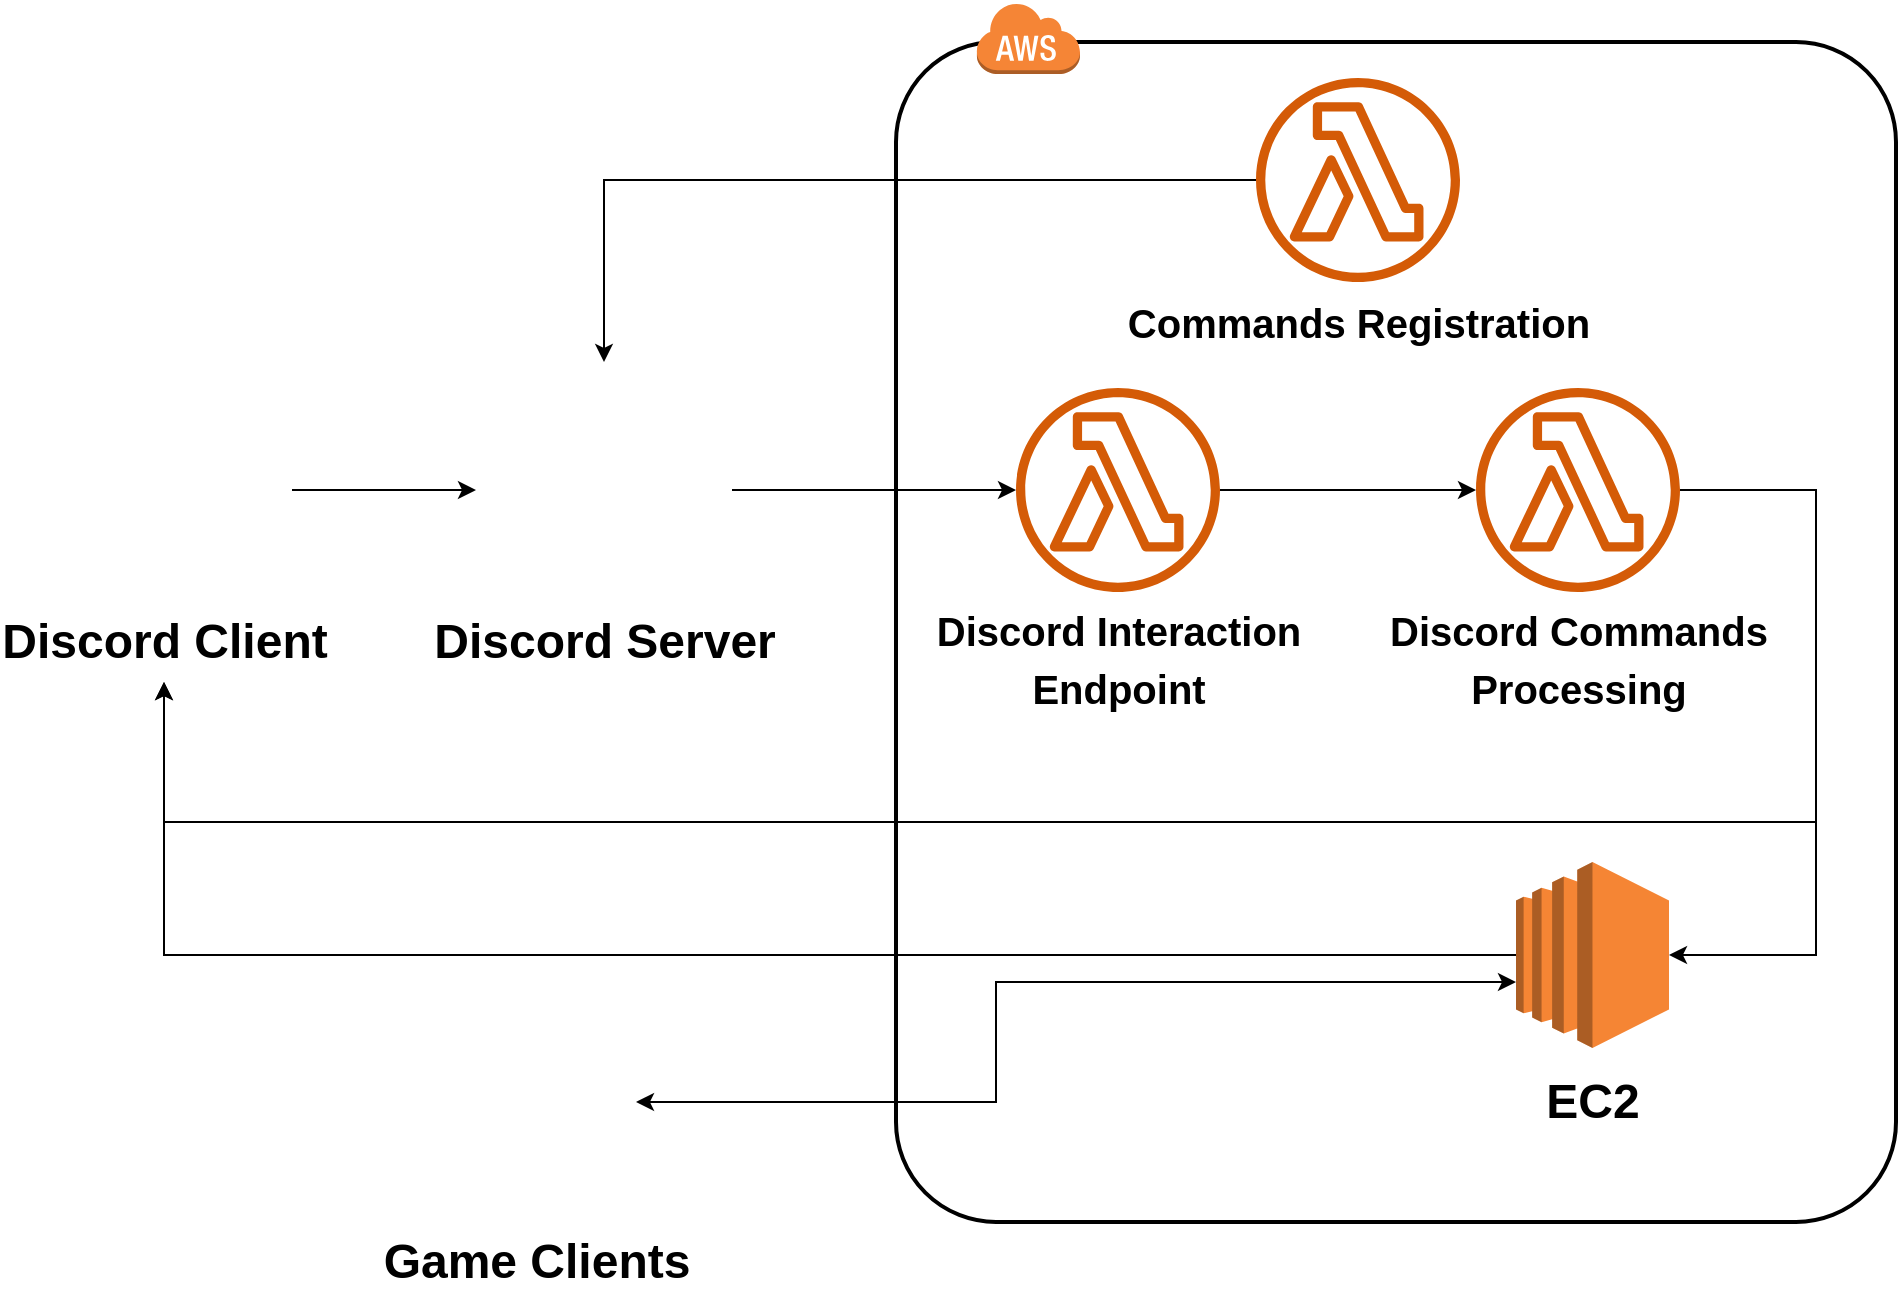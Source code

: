<mxfile version="21.2.3" type="device">
  <diagram name="Page-1" id="YsmSb8oXp7-BeTTOK-Az">
    <mxGraphModel dx="1500" dy="1836" grid="1" gridSize="10" guides="1" tooltips="1" connect="1" arrows="1" fold="1" page="1" pageScale="1" pageWidth="850" pageHeight="1100" math="0" shadow="0">
      <root>
        <mxCell id="0" />
        <mxCell id="1" parent="0" />
        <mxCell id="ZF2VMzGwXf76nn_oSSuA-7" value="" style="rounded=1;arcSize=10;dashed=0;fillColor=none;gradientColor=none;strokeWidth=2;" parent="1" vertex="1">
          <mxGeometry x="540" y="10" width="500" height="590" as="geometry" />
        </mxCell>
        <mxCell id="ZF2VMzGwXf76nn_oSSuA-15" style="edgeStyle=orthogonalEdgeStyle;rounded=0;orthogonalLoop=1;jettySize=auto;html=1;" parent="1" source="65XbqvCXqf-j7OpNXFGQ-1" target="ZF2VMzGwXf76nn_oSSuA-3" edge="1">
          <mxGeometry relative="1" as="geometry" />
        </mxCell>
        <mxCell id="65XbqvCXqf-j7OpNXFGQ-1" value="" style="shape=image;html=1;verticalAlign=top;verticalLabelPosition=bottom;labelBackgroundColor=#ffffff;imageAspect=0;aspect=fixed;image=https://cdn1.iconfinder.com/data/icons/unicons-line-vol-3/24/discord-128.png" parent="1" vertex="1">
          <mxGeometry x="110" y="170" width="128" height="128" as="geometry" />
        </mxCell>
        <mxCell id="ZF2VMzGwXf76nn_oSSuA-2" value="Discord Client" style="text;strokeColor=none;fillColor=none;html=1;fontSize=24;fontStyle=1;verticalAlign=middle;align=center;" parent="1" vertex="1">
          <mxGeometry x="124" y="290" width="100" height="40" as="geometry" />
        </mxCell>
        <mxCell id="ZF2VMzGwXf76nn_oSSuA-16" style="edgeStyle=orthogonalEdgeStyle;rounded=0;orthogonalLoop=1;jettySize=auto;html=1;" parent="1" source="ZF2VMzGwXf76nn_oSSuA-3" target="ZF2VMzGwXf76nn_oSSuA-6" edge="1">
          <mxGeometry relative="1" as="geometry" />
        </mxCell>
        <mxCell id="ZF2VMzGwXf76nn_oSSuA-3" value="" style="shape=image;html=1;verticalAlign=top;verticalLabelPosition=bottom;labelBackgroundColor=#ffffff;imageAspect=0;aspect=fixed;image=https://cdn0.iconfinder.com/data/icons/social-media-2346/512/Discord-01-128.png" parent="1" vertex="1">
          <mxGeometry x="330" y="170" width="128" height="128" as="geometry" />
        </mxCell>
        <mxCell id="ZF2VMzGwXf76nn_oSSuA-4" value="Discord Server" style="text;strokeColor=none;fillColor=none;html=1;fontSize=24;fontStyle=1;verticalAlign=middle;align=center;" parent="1" vertex="1">
          <mxGeometry x="344" y="290" width="100" height="40" as="geometry" />
        </mxCell>
        <mxCell id="ZF2VMzGwXf76nn_oSSuA-17" style="edgeStyle=orthogonalEdgeStyle;rounded=0;orthogonalLoop=1;jettySize=auto;html=1;" parent="1" source="ZF2VMzGwXf76nn_oSSuA-6" target="ZF2VMzGwXf76nn_oSSuA-10" edge="1">
          <mxGeometry relative="1" as="geometry" />
        </mxCell>
        <mxCell id="ZF2VMzGwXf76nn_oSSuA-6" value="" style="sketch=0;outlineConnect=0;fontColor=#232F3E;gradientColor=none;fillColor=#D45B07;strokeColor=none;dashed=0;verticalLabelPosition=bottom;verticalAlign=top;align=center;html=1;fontSize=12;fontStyle=0;aspect=fixed;pointerEvents=1;shape=mxgraph.aws4.lambda_function;" parent="1" vertex="1">
          <mxGeometry x="600" y="183" width="102" height="102" as="geometry" />
        </mxCell>
        <mxCell id="ZF2VMzGwXf76nn_oSSuA-8" value="" style="dashed=0;html=1;shape=mxgraph.aws3.cloud;fillColor=#F58536;gradientColor=none;dashed=0;" parent="1" vertex="1">
          <mxGeometry x="580" y="-10" width="52" height="36" as="geometry" />
        </mxCell>
        <mxCell id="ZF2VMzGwXf76nn_oSSuA-9" value="&lt;font style=&quot;font-size: 20px;&quot;&gt;Discord Interaction &lt;br&gt;Endpoint&lt;/font&gt;" style="text;strokeColor=none;fillColor=none;html=1;fontSize=24;fontStyle=1;verticalAlign=middle;align=center;" parent="1" vertex="1">
          <mxGeometry x="571" y="298" width="160" height="40" as="geometry" />
        </mxCell>
        <mxCell id="ZF2VMzGwXf76nn_oSSuA-18" style="edgeStyle=orthogonalEdgeStyle;rounded=0;orthogonalLoop=1;jettySize=auto;html=1;entryX=1;entryY=0.5;entryDx=0;entryDy=0;entryPerimeter=0;" parent="1" source="ZF2VMzGwXf76nn_oSSuA-10" target="ZF2VMzGwXf76nn_oSSuA-12" edge="1">
          <mxGeometry relative="1" as="geometry">
            <Array as="points">
              <mxPoint x="1000" y="234" />
              <mxPoint x="1000" y="467" />
            </Array>
          </mxGeometry>
        </mxCell>
        <mxCell id="ZF2VMzGwXf76nn_oSSuA-20" style="edgeStyle=orthogonalEdgeStyle;rounded=0;orthogonalLoop=1;jettySize=auto;html=1;entryX=0.5;entryY=1;entryDx=0;entryDy=0;" parent="1" source="ZF2VMzGwXf76nn_oSSuA-10" target="ZF2VMzGwXf76nn_oSSuA-2" edge="1">
          <mxGeometry relative="1" as="geometry">
            <Array as="points">
              <mxPoint x="1000" y="234" />
              <mxPoint x="1000" y="400" />
              <mxPoint x="174" y="400" />
            </Array>
          </mxGeometry>
        </mxCell>
        <mxCell id="ZF2VMzGwXf76nn_oSSuA-10" value="" style="sketch=0;outlineConnect=0;fontColor=#232F3E;gradientColor=none;fillColor=#D45B07;strokeColor=none;dashed=0;verticalLabelPosition=bottom;verticalAlign=top;align=center;html=1;fontSize=12;fontStyle=0;aspect=fixed;pointerEvents=1;shape=mxgraph.aws4.lambda_function;" parent="1" vertex="1">
          <mxGeometry x="830" y="183" width="102" height="102" as="geometry" />
        </mxCell>
        <mxCell id="ZF2VMzGwXf76nn_oSSuA-11" value="&lt;font style=&quot;font-size: 20px;&quot;&gt;Discord Commands&lt;br&gt;Processing&lt;/font&gt;" style="text;strokeColor=none;fillColor=none;html=1;fontSize=24;fontStyle=1;verticalAlign=middle;align=center;" parent="1" vertex="1">
          <mxGeometry x="801" y="298" width="160" height="40" as="geometry" />
        </mxCell>
        <mxCell id="ZF2VMzGwXf76nn_oSSuA-22" style="edgeStyle=orthogonalEdgeStyle;rounded=0;orthogonalLoop=1;jettySize=auto;html=1;entryX=0.5;entryY=1;entryDx=0;entryDy=0;" parent="1" source="ZF2VMzGwXf76nn_oSSuA-12" target="ZF2VMzGwXf76nn_oSSuA-2" edge="1">
          <mxGeometry relative="1" as="geometry" />
        </mxCell>
        <mxCell id="xXOZJRdXw_6ft6CHURVy-6" style="edgeStyle=orthogonalEdgeStyle;rounded=0;orthogonalLoop=1;jettySize=auto;html=1;entryX=1;entryY=0.5;entryDx=0;entryDy=0;startArrow=classic;startFill=1;" edge="1" parent="1" source="ZF2VMzGwXf76nn_oSSuA-12" target="xXOZJRdXw_6ft6CHURVy-4">
          <mxGeometry relative="1" as="geometry">
            <Array as="points">
              <mxPoint x="590" y="480" />
              <mxPoint x="590" y="540" />
            </Array>
          </mxGeometry>
        </mxCell>
        <mxCell id="ZF2VMzGwXf76nn_oSSuA-12" value="" style="outlineConnect=0;dashed=0;verticalLabelPosition=bottom;verticalAlign=top;align=center;html=1;shape=mxgraph.aws3.ec2;fillColor=#F58534;gradientColor=none;" parent="1" vertex="1">
          <mxGeometry x="850" y="420" width="76.5" height="93" as="geometry" />
        </mxCell>
        <mxCell id="ZF2VMzGwXf76nn_oSSuA-13" value="EC2" style="text;strokeColor=none;fillColor=none;html=1;fontSize=24;fontStyle=1;verticalAlign=middle;align=center;" parent="1" vertex="1">
          <mxGeometry x="838.25" y="520" width="100" height="40" as="geometry" />
        </mxCell>
        <mxCell id="xXOZJRdXw_6ft6CHURVy-2" style="edgeStyle=orthogonalEdgeStyle;rounded=0;orthogonalLoop=1;jettySize=auto;html=1;" edge="1" parent="1" source="xXOZJRdXw_6ft6CHURVy-1" target="ZF2VMzGwXf76nn_oSSuA-3">
          <mxGeometry relative="1" as="geometry">
            <mxPoint x="580" y="81" as="sourcePoint" />
          </mxGeometry>
        </mxCell>
        <mxCell id="xXOZJRdXw_6ft6CHURVy-1" value="" style="sketch=0;outlineConnect=0;fontColor=#232F3E;gradientColor=none;fillColor=#D45B07;strokeColor=none;dashed=0;verticalLabelPosition=bottom;verticalAlign=top;align=center;html=1;fontSize=12;fontStyle=0;aspect=fixed;pointerEvents=1;shape=mxgraph.aws4.lambda_function;" vertex="1" parent="1">
          <mxGeometry x="720" y="28" width="102" height="102" as="geometry" />
        </mxCell>
        <mxCell id="xXOZJRdXw_6ft6CHURVy-3" value="&lt;font style=&quot;font-size: 20px;&quot;&gt;Commands Registration&lt;/font&gt;" style="text;strokeColor=none;fillColor=none;html=1;fontSize=24;fontStyle=1;verticalAlign=middle;align=center;" vertex="1" parent="1">
          <mxGeometry x="670.5" y="130" width="201" height="40" as="geometry" />
        </mxCell>
        <mxCell id="xXOZJRdXw_6ft6CHURVy-4" value="" style="shape=image;html=1;verticalAlign=top;verticalLabelPosition=bottom;labelBackgroundColor=#ffffff;imageAspect=0;aspect=fixed;image=https://cdn2.iconfinder.com/data/icons/perqui/48/minecraft.png" vertex="1" parent="1">
          <mxGeometry x="310" y="490" width="100" height="100" as="geometry" />
        </mxCell>
        <mxCell id="xXOZJRdXw_6ft6CHURVy-8" value="Game Clients" style="text;strokeColor=none;fillColor=none;html=1;fontSize=24;fontStyle=1;verticalAlign=middle;align=center;" vertex="1" parent="1">
          <mxGeometry x="310" y="600" width="100" height="40" as="geometry" />
        </mxCell>
      </root>
    </mxGraphModel>
  </diagram>
</mxfile>
